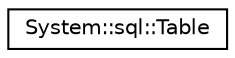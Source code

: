 digraph G
{
  edge [fontname="Helvetica",fontsize="10",labelfontname="Helvetica",labelfontsize="10"];
  node [fontname="Helvetica",fontsize="10",shape=record];
  rankdir="LR";
  Node1 [label="System::sql::Table",height=0.2,width=0.4,color="black", fillcolor="white", style="filled",URL="$class_system_1_1sql_1_1_table.html"];
}
